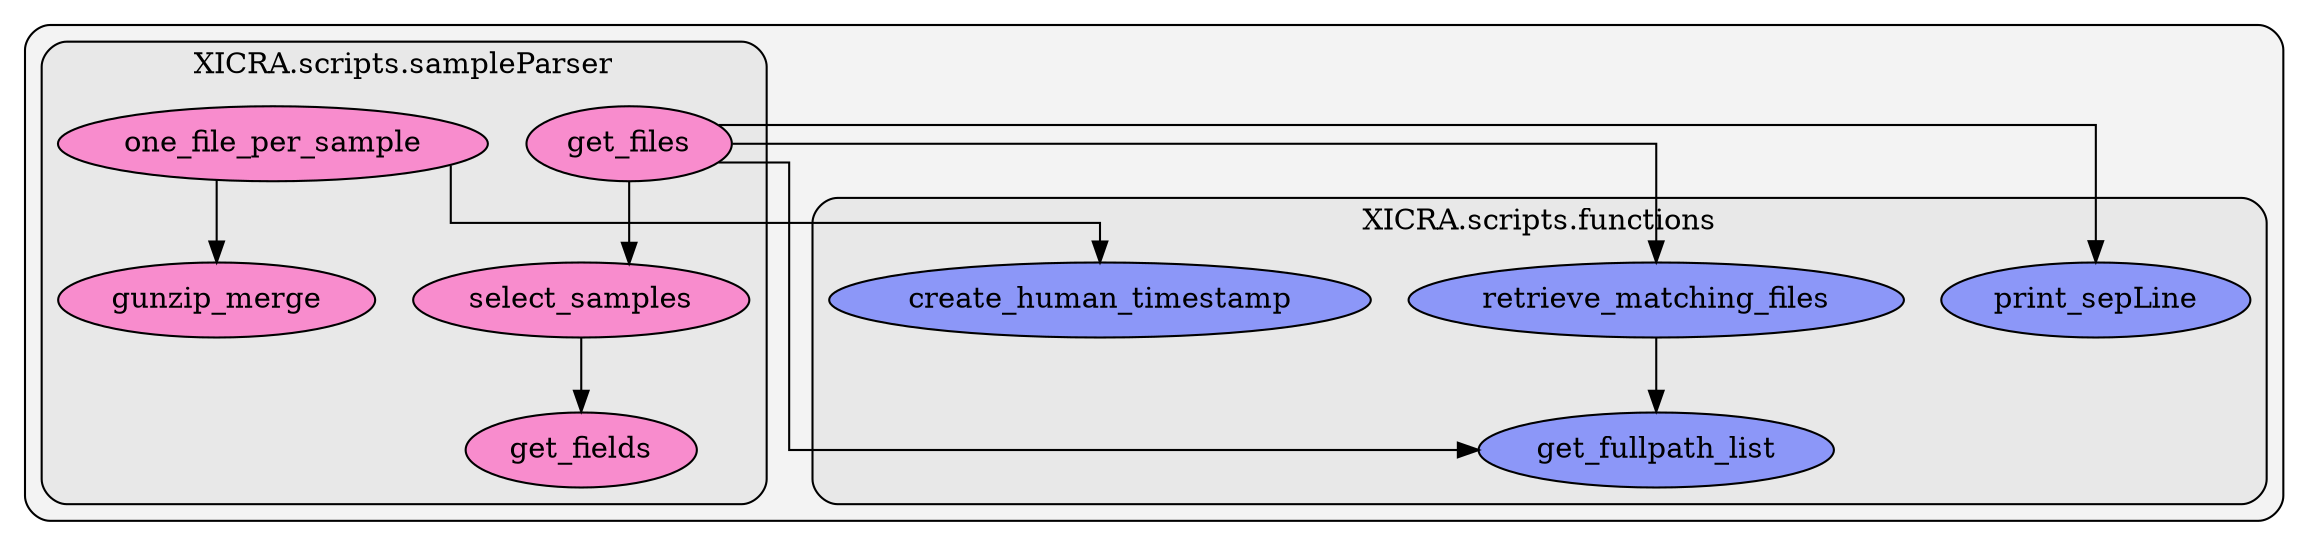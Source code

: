 digraph G {
    graph [splines=ortho, rankdir=TB, clusterrank="local"];
    subgraph cluster_G {

        graph [style="filled,rounded",fillcolor="#80808018", label=""];
        subgraph cluster_XICRA__scripts__functions {

            graph [style="filled,rounded",fillcolor="#80808018", label="XICRA.scripts.functions"];
        }
        subgraph cluster_XICRA__scripts__functions {

            graph [style="filled,rounded",fillcolor="#80808018", label="XICRA.scripts.functions"];
        }
        subgraph cluster_XICRA__scripts__functions {

            graph [style="filled,rounded",fillcolor="#80808018", label="XICRA.scripts.functions"];
        }
        subgraph cluster_XICRA__scripts__functions {

            graph [style="filled,rounded",fillcolor="#80808018", label="XICRA.scripts.functions"];
            XICRA__scripts__functions__create_human_timestamp [label="create_human_timestamp", style="filled", fillcolor="#6575ffb2", fontcolor="#000000", group="13"];
        }
        subgraph cluster_XICRA__scripts__functions {

            graph [style="filled,rounded",fillcolor="#80808018", label="XICRA.scripts.functions"];
        }
        subgraph cluster_XICRA__scripts__functions {

            graph [style="filled,rounded",fillcolor="#80808018", label="XICRA.scripts.functions"];
        }
        subgraph cluster_XICRA__scripts__functions {

            graph [style="filled,rounded",fillcolor="#80808018", label="XICRA.scripts.functions"];
        }
        subgraph cluster_XICRA__scripts__functions {

            graph [style="filled,rounded",fillcolor="#80808018", label="XICRA.scripts.functions"];
        }
        subgraph cluster_XICRA__scripts__functions {

            graph [style="filled,rounded",fillcolor="#80808018", label="XICRA.scripts.functions"];
        }
        subgraph cluster_XICRA__scripts__functions {

            graph [style="filled,rounded",fillcolor="#80808018", label="XICRA.scripts.functions"];
        }
        subgraph cluster_XICRA__scripts__functions {

            graph [style="filled,rounded",fillcolor="#80808018", label="XICRA.scripts.functions"];
            XICRA__scripts__functions__get_fullpath_list [label="get_fullpath_list", style="filled", fillcolor="#6575ffb2", fontcolor="#000000", group="13"];
        }
        subgraph cluster_XICRA__scripts__functions {

            graph [style="filled,rounded",fillcolor="#80808018", label="XICRA.scripts.functions"];
        }
        subgraph cluster_XICRA__scripts__functions {

            graph [style="filled,rounded",fillcolor="#80808018", label="XICRA.scripts.functions"];
        }
        subgraph cluster_XICRA__scripts__functions {

            graph [style="filled,rounded",fillcolor="#80808018", label="XICRA.scripts.functions"];
        }
        subgraph cluster_XICRA__scripts__functions {

            graph [style="filled,rounded",fillcolor="#80808018", label="XICRA.scripts.functions"];
        }
        subgraph cluster_XICRA__scripts__functions {

            graph [style="filled,rounded",fillcolor="#80808018", label="XICRA.scripts.functions"];
        }
        subgraph cluster_XICRA__scripts__functions {

            graph [style="filled,rounded",fillcolor="#80808018", label="XICRA.scripts.functions"];
        }
        subgraph cluster_XICRA__scripts__functions {

            graph [style="filled,rounded",fillcolor="#80808018", label="XICRA.scripts.functions"];
        }
        subgraph cluster_XICRA__scripts__functions {

            graph [style="filled,rounded",fillcolor="#80808018", label="XICRA.scripts.functions"];
        }
        subgraph cluster_XICRA__scripts__functions {

            graph [style="filled,rounded",fillcolor="#80808018", label="XICRA.scripts.functions"];
        }
        subgraph cluster_XICRA__scripts__functions {

            graph [style="filled,rounded",fillcolor="#80808018", label="XICRA.scripts.functions"];
        }
        subgraph cluster_XICRA__scripts__functions {

            graph [style="filled,rounded",fillcolor="#80808018", label="XICRA.scripts.functions"];
            XICRA__scripts__functions__print_sepLine [label="print_sepLine", style="filled", fillcolor="#6575ffb2", fontcolor="#000000", group="13"];
        }
        subgraph cluster_XICRA__scripts__functions {

            graph [style="filled,rounded",fillcolor="#80808018", label="XICRA.scripts.functions"];
        }
        subgraph cluster_XICRA__scripts__functions {

            graph [style="filled,rounded",fillcolor="#80808018", label="XICRA.scripts.functions"];
        }
        subgraph cluster_XICRA__scripts__functions {

            graph [style="filled,rounded",fillcolor="#80808018", label="XICRA.scripts.functions"];
        }
        subgraph cluster_XICRA__scripts__functions {

            graph [style="filled,rounded",fillcolor="#80808018", label="XICRA.scripts.functions"];
            XICRA__scripts__functions__retrieve_matching_files [label="retrieve_matching_files", style="filled", fillcolor="#6575ffb2", fontcolor="#000000", group="13"];
        }
        subgraph cluster_XICRA__scripts__functions {

            graph [style="filled,rounded",fillcolor="#80808018", label="XICRA.scripts.functions"];
        }
        subgraph cluster_XICRA__scripts__functions {

            graph [style="filled,rounded",fillcolor="#80808018", label="XICRA.scripts.functions"];
        }
        subgraph cluster_XICRA__scripts__functions {

            graph [style="filled,rounded",fillcolor="#80808018", label="XICRA.scripts.functions"];
        }
        subgraph cluster_XICRA__scripts__functions {

            graph [style="filled,rounded",fillcolor="#80808018", label="XICRA.scripts.functions"];
        }
        subgraph cluster_XICRA__scripts__sampleParser {

            graph [style="filled,rounded",fillcolor="#80808018", label="XICRA.scripts.sampleParser"];
            XICRA__scripts__sampleParser__get_fields [label="get_fields", style="filled", fillcolor="#ff65c1b2", fontcolor="#000000", group="18"];
        }
        subgraph cluster_XICRA__scripts__sampleParser {

            graph [style="filled,rounded",fillcolor="#80808018", label="XICRA.scripts.sampleParser"];
            XICRA__scripts__sampleParser__get_files [label="get_files", style="filled", fillcolor="#ff65c1b2", fontcolor="#000000", group="18"];
        }
        subgraph cluster_XICRA__scripts__sampleParser {

            graph [style="filled,rounded",fillcolor="#80808018", label="XICRA.scripts.sampleParser"];
            XICRA__scripts__sampleParser__gunzip_merge [label="gunzip_merge", style="filled", fillcolor="#ff65c1b2", fontcolor="#000000", group="18"];
        }
        subgraph cluster_XICRA__scripts__sampleParser {

            graph [style="filled,rounded",fillcolor="#80808018", label="XICRA.scripts.sampleParser"];
            XICRA__scripts__sampleParser__one_file_per_sample [label="one_file_per_sample", style="filled", fillcolor="#ff65c1b2", fontcolor="#000000", group="18"];
        }
        subgraph cluster_XICRA__scripts__sampleParser {

            graph [style="filled,rounded",fillcolor="#80808018", label="XICRA.scripts.sampleParser"];
            XICRA__scripts__sampleParser__select_samples [label="select_samples", style="filled", fillcolor="#ff65c1b2", fontcolor="#000000", group="18"];
        }
    }
        XICRA__scripts__functions__retrieve_matching_files -> XICRA__scripts__functions__get_fullpath_list [style="solid", color="#000000"];
        XICRA__scripts__sampleParser__select_samples -> XICRA__scripts__sampleParser__get_fields [style="solid", color="#000000"];
        XICRA__scripts__sampleParser__one_file_per_sample -> XICRA__scripts__sampleParser__gunzip_merge [style="solid", color="#000000"];
        XICRA__scripts__sampleParser__one_file_per_sample -> XICRA__scripts__functions__create_human_timestamp [style="solid", color="#000000"];
        XICRA__scripts__sampleParser__get_files -> XICRA__scripts__functions__retrieve_matching_files [style="solid", color="#000000"];
        XICRA__scripts__sampleParser__get_files -> XICRA__scripts__functions__print_sepLine [style="solid", color="#000000"];
        XICRA__scripts__sampleParser__get_files -> XICRA__scripts__functions__get_fullpath_list [style="solid", color="#000000"];
        XICRA__scripts__sampleParser__get_files -> XICRA__scripts__sampleParser__select_samples [style="solid", color="#000000"];
    }
